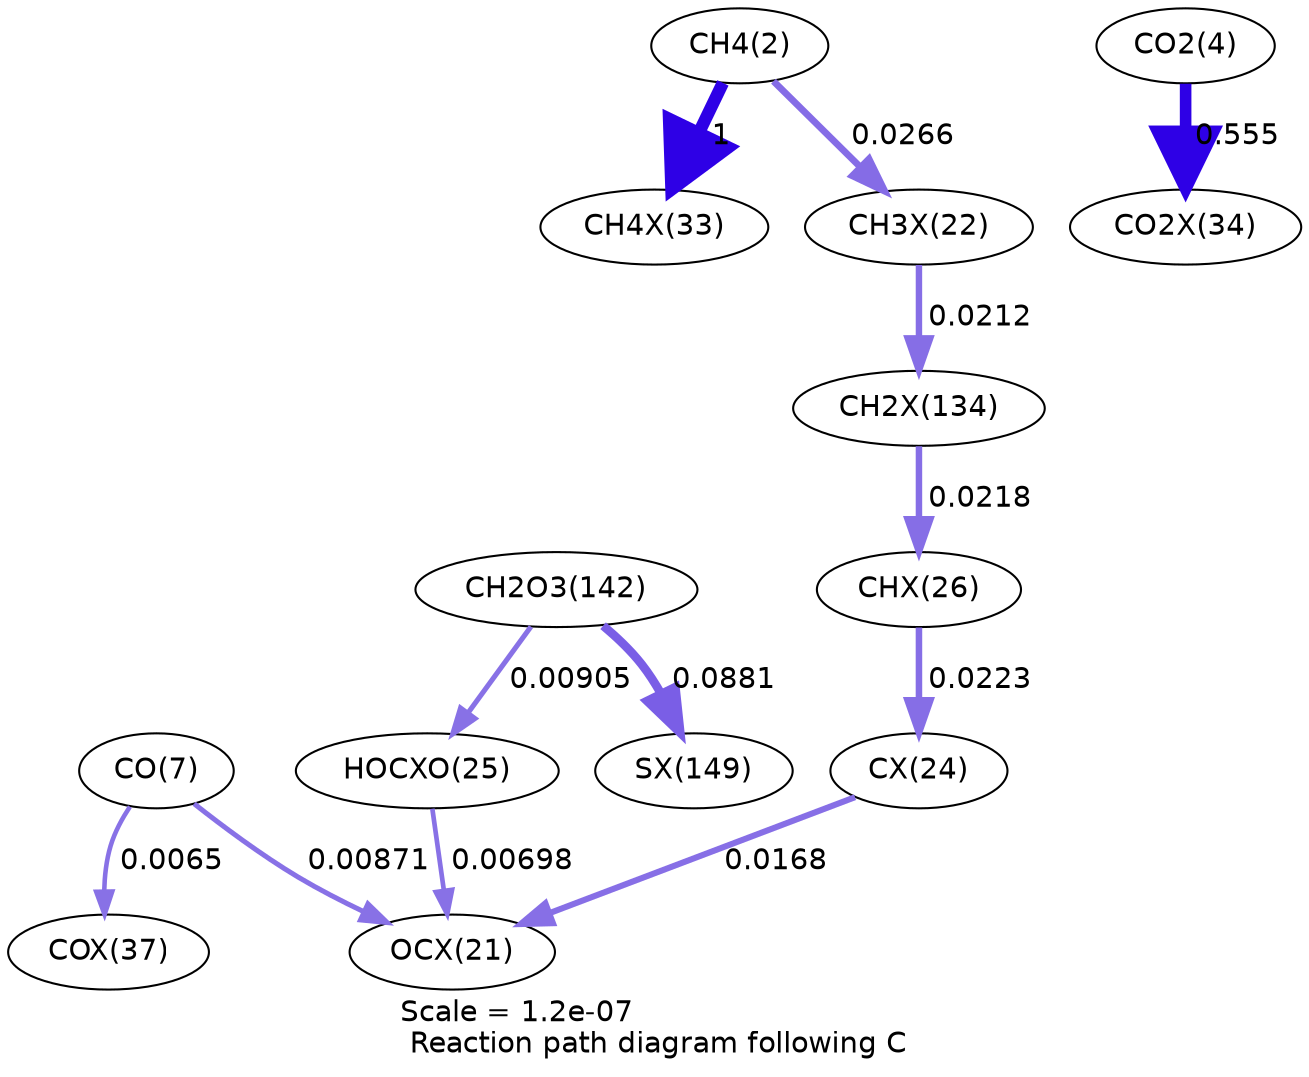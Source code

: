 digraph reaction_paths {
center=1;
s4 -> s33[fontname="Helvetica", penwidth=6, arrowsize=3, color="0.7, 1.5, 0.9"
, label=" 1"];
s4 -> s27[fontname="Helvetica", penwidth=3.26, arrowsize=1.63, color="0.7, 0.527, 0.9"
, label=" 0.0266"];
s27 -> s41[fontname="Helvetica", penwidth=3.09, arrowsize=1.54, color="0.7, 0.521, 0.9"
, label=" 0.0212"];
s41 -> s31[fontname="Helvetica", penwidth=3.11, arrowsize=1.56, color="0.7, 0.522, 0.9"
, label=" 0.0218"];
s31 -> s29[fontname="Helvetica", penwidth=3.13, arrowsize=1.57, color="0.7, 0.522, 0.9"
, label=" 0.0223"];
s29 -> s26[fontname="Helvetica", penwidth=2.92, arrowsize=1.46, color="0.7, 0.517, 0.9"
, label=" 0.0168"];
s9 -> s26[fontname="Helvetica", penwidth=2.42, arrowsize=1.21, color="0.7, 0.509, 0.9"
, label=" 0.00871"];
s9 -> s37[fontname="Helvetica", penwidth=2.2, arrowsize=1.1, color="0.7, 0.507, 0.9"
, label=" 0.0065"];
s30 -> s26[fontname="Helvetica", penwidth=2.25, arrowsize=1.13, color="0.7, 0.507, 0.9"
, label=" 0.00698"];
s6 -> s34[fontname="Helvetica", penwidth=5.56, arrowsize=2.78, color="0.7, 1.05, 0.9"
, label=" 0.555"];
s21 -> s30[fontname="Helvetica", penwidth=2.45, arrowsize=1.22, color="0.7, 0.509, 0.9"
, label=" 0.00905"];
s21 -> s46[fontname="Helvetica", penwidth=4.17, arrowsize=2.08, color="0.7, 0.588, 0.9"
, label=" 0.0881"];
s4 [ fontname="Helvetica", label="CH4(2)"];
s6 [ fontname="Helvetica", label="CO2(4)"];
s9 [ fontname="Helvetica", label="CO(7)"];
s21 [ fontname="Helvetica", label="CH2O3(142)"];
s26 [ fontname="Helvetica", label="OCX(21)"];
s27 [ fontname="Helvetica", label="CH3X(22)"];
s29 [ fontname="Helvetica", label="CX(24)"];
s30 [ fontname="Helvetica", label="HOCXO(25)"];
s31 [ fontname="Helvetica", label="CHX(26)"];
s33 [ fontname="Helvetica", label="CH4X(33)"];
s34 [ fontname="Helvetica", label="CO2X(34)"];
s37 [ fontname="Helvetica", label="COX(37)"];
s41 [ fontname="Helvetica", label="CH2X(134)"];
s46 [ fontname="Helvetica", label="SX(149)"];
 label = "Scale = 1.2e-07\l Reaction path diagram following C";
 fontname = "Helvetica";
}
